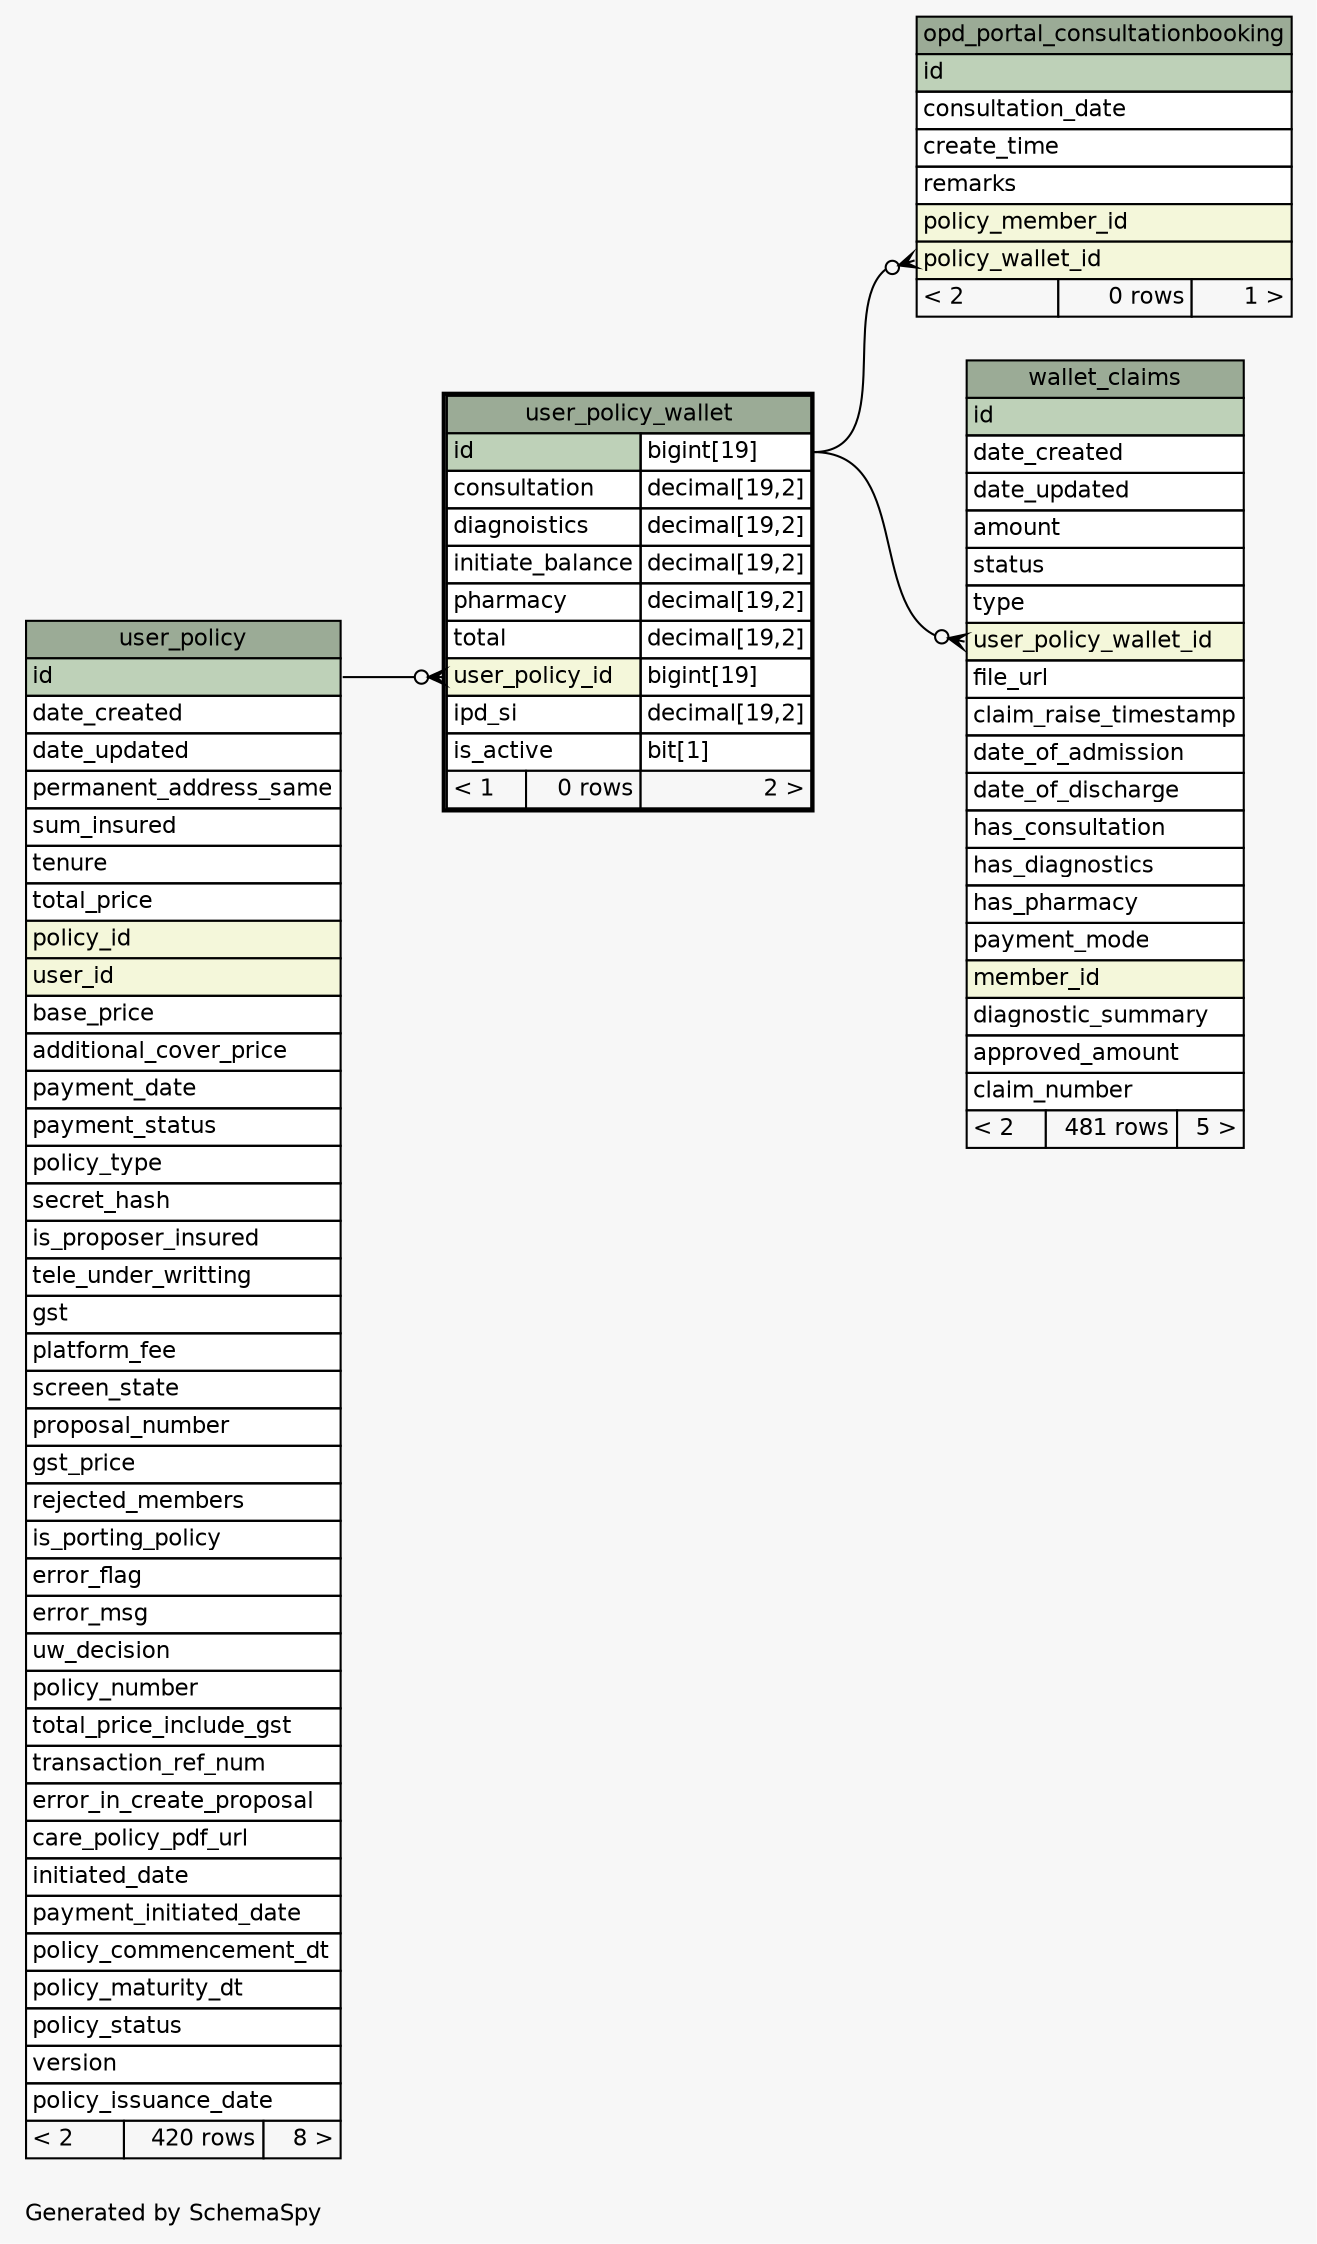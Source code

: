 // dot 6.0.1 on Linux 5.19.13-zen1-1-zen
// SchemaSpy rev 590
digraph "oneDegreeRelationshipsDiagram" {
  graph [
    rankdir="RL"
    bgcolor="#f7f7f7"
    label="\nGenerated by SchemaSpy"
    labeljust="l"
    nodesep="0.18"
    ranksep="0.46"
    fontname="Helvetica"
    fontsize="11"
  ];
  node [
    fontname="Helvetica"
    fontsize="11"
    shape="plaintext"
  ];
  edge [
    arrowsize="0.8"
  ];
  "opd_portal_consultationbooking":"policy_wallet_id":w -> "user_policy_wallet":"id.type":e [arrowhead=none dir=back arrowtail=crowodot];
  "user_policy_wallet":"user_policy_id":w -> "user_policy":"id":e [arrowhead=none dir=back arrowtail=crowodot];
  "wallet_claims":"user_policy_wallet_id":w -> "user_policy_wallet":"id.type":e [arrowhead=none dir=back arrowtail=crowodot];
  "opd_portal_consultationbooking" [
    label=<
    <TABLE BORDER="0" CELLBORDER="1" CELLSPACING="0" BGCOLOR="#ffffff">
      <TR><TD COLSPAN="3" BGCOLOR="#9bab96" ALIGN="CENTER">opd_portal_consultationbooking</TD></TR>
      <TR><TD PORT="id" COLSPAN="3" BGCOLOR="#bed1b8" ALIGN="LEFT">id</TD></TR>
      <TR><TD PORT="consultation_date" COLSPAN="3" ALIGN="LEFT">consultation_date</TD></TR>
      <TR><TD PORT="create_time" COLSPAN="3" ALIGN="LEFT">create_time</TD></TR>
      <TR><TD PORT="remarks" COLSPAN="3" ALIGN="LEFT">remarks</TD></TR>
      <TR><TD PORT="policy_member_id" COLSPAN="3" BGCOLOR="#f4f7da" ALIGN="LEFT">policy_member_id</TD></TR>
      <TR><TD PORT="policy_wallet_id" COLSPAN="3" BGCOLOR="#f4f7da" ALIGN="LEFT">policy_wallet_id</TD></TR>
      <TR><TD ALIGN="LEFT" BGCOLOR="#f7f7f7">&lt; 2</TD><TD ALIGN="RIGHT" BGCOLOR="#f7f7f7">0 rows</TD><TD ALIGN="RIGHT" BGCOLOR="#f7f7f7">1 &gt;</TD></TR>
    </TABLE>>
    URL="opd_portal_consultationbooking.html"
    tooltip="opd_portal_consultationbooking"
  ];
  "user_policy" [
    label=<
    <TABLE BORDER="0" CELLBORDER="1" CELLSPACING="0" BGCOLOR="#ffffff">
      <TR><TD COLSPAN="3" BGCOLOR="#9bab96" ALIGN="CENTER">user_policy</TD></TR>
      <TR><TD PORT="id" COLSPAN="3" BGCOLOR="#bed1b8" ALIGN="LEFT">id</TD></TR>
      <TR><TD PORT="date_created" COLSPAN="3" ALIGN="LEFT">date_created</TD></TR>
      <TR><TD PORT="date_updated" COLSPAN="3" ALIGN="LEFT">date_updated</TD></TR>
      <TR><TD PORT="permanent_address_same" COLSPAN="3" ALIGN="LEFT">permanent_address_same</TD></TR>
      <TR><TD PORT="sum_insured" COLSPAN="3" ALIGN="LEFT">sum_insured</TD></TR>
      <TR><TD PORT="tenure" COLSPAN="3" ALIGN="LEFT">tenure</TD></TR>
      <TR><TD PORT="total_price" COLSPAN="3" ALIGN="LEFT">total_price</TD></TR>
      <TR><TD PORT="policy_id" COLSPAN="3" BGCOLOR="#f4f7da" ALIGN="LEFT">policy_id</TD></TR>
      <TR><TD PORT="user_id" COLSPAN="3" BGCOLOR="#f4f7da" ALIGN="LEFT">user_id</TD></TR>
      <TR><TD PORT="base_price" COLSPAN="3" ALIGN="LEFT">base_price</TD></TR>
      <TR><TD PORT="additional_cover_price" COLSPAN="3" ALIGN="LEFT">additional_cover_price</TD></TR>
      <TR><TD PORT="payment_date" COLSPAN="3" ALIGN="LEFT">payment_date</TD></TR>
      <TR><TD PORT="payment_status" COLSPAN="3" ALIGN="LEFT">payment_status</TD></TR>
      <TR><TD PORT="policy_type" COLSPAN="3" ALIGN="LEFT">policy_type</TD></TR>
      <TR><TD PORT="secret_hash" COLSPAN="3" ALIGN="LEFT">secret_hash</TD></TR>
      <TR><TD PORT="is_proposer_insured" COLSPAN="3" ALIGN="LEFT">is_proposer_insured</TD></TR>
      <TR><TD PORT="tele_under_writting" COLSPAN="3" ALIGN="LEFT">tele_under_writting</TD></TR>
      <TR><TD PORT="gst" COLSPAN="3" ALIGN="LEFT">gst</TD></TR>
      <TR><TD PORT="platform_fee" COLSPAN="3" ALIGN="LEFT">platform_fee</TD></TR>
      <TR><TD PORT="screen_state" COLSPAN="3" ALIGN="LEFT">screen_state</TD></TR>
      <TR><TD PORT="proposal_number" COLSPAN="3" ALIGN="LEFT">proposal_number</TD></TR>
      <TR><TD PORT="gst_price" COLSPAN="3" ALIGN="LEFT">gst_price</TD></TR>
      <TR><TD PORT="rejected_members" COLSPAN="3" ALIGN="LEFT">rejected_members</TD></TR>
      <TR><TD PORT="is_porting_policy" COLSPAN="3" ALIGN="LEFT">is_porting_policy</TD></TR>
      <TR><TD PORT="error_flag" COLSPAN="3" ALIGN="LEFT">error_flag</TD></TR>
      <TR><TD PORT="error_msg" COLSPAN="3" ALIGN="LEFT">error_msg</TD></TR>
      <TR><TD PORT="uw_decision" COLSPAN="3" ALIGN="LEFT">uw_decision</TD></TR>
      <TR><TD PORT="policy_number" COLSPAN="3" ALIGN="LEFT">policy_number</TD></TR>
      <TR><TD PORT="total_price_include_gst" COLSPAN="3" ALIGN="LEFT">total_price_include_gst</TD></TR>
      <TR><TD PORT="transaction_ref_num" COLSPAN="3" ALIGN="LEFT">transaction_ref_num</TD></TR>
      <TR><TD PORT="error_in_create_proposal" COLSPAN="3" ALIGN="LEFT">error_in_create_proposal</TD></TR>
      <TR><TD PORT="care_policy_pdf_url" COLSPAN="3" ALIGN="LEFT">care_policy_pdf_url</TD></TR>
      <TR><TD PORT="initiated_date" COLSPAN="3" ALIGN="LEFT">initiated_date</TD></TR>
      <TR><TD PORT="payment_initiated_date" COLSPAN="3" ALIGN="LEFT">payment_initiated_date</TD></TR>
      <TR><TD PORT="policy_commencement_dt" COLSPAN="3" ALIGN="LEFT">policy_commencement_dt</TD></TR>
      <TR><TD PORT="policy_maturity_dt" COLSPAN="3" ALIGN="LEFT">policy_maturity_dt</TD></TR>
      <TR><TD PORT="policy_status" COLSPAN="3" ALIGN="LEFT">policy_status</TD></TR>
      <TR><TD PORT="version" COLSPAN="3" ALIGN="LEFT">version</TD></TR>
      <TR><TD PORT="policy_issuance_date" COLSPAN="3" ALIGN="LEFT">policy_issuance_date</TD></TR>
      <TR><TD ALIGN="LEFT" BGCOLOR="#f7f7f7">&lt; 2</TD><TD ALIGN="RIGHT" BGCOLOR="#f7f7f7">420 rows</TD><TD ALIGN="RIGHT" BGCOLOR="#f7f7f7">8 &gt;</TD></TR>
    </TABLE>>
    URL="user_policy.html"
    tooltip="user_policy"
  ];
  "user_policy_wallet" [
    label=<
    <TABLE BORDER="2" CELLBORDER="1" CELLSPACING="0" BGCOLOR="#ffffff">
      <TR><TD COLSPAN="3" BGCOLOR="#9bab96" ALIGN="CENTER">user_policy_wallet</TD></TR>
      <TR><TD PORT="id" COLSPAN="2" BGCOLOR="#bed1b8" ALIGN="LEFT">id</TD><TD PORT="id.type" ALIGN="LEFT">bigint[19]</TD></TR>
      <TR><TD PORT="consultation" COLSPAN="2" ALIGN="LEFT">consultation</TD><TD PORT="consultation.type" ALIGN="LEFT">decimal[19,2]</TD></TR>
      <TR><TD PORT="diagnoistics" COLSPAN="2" ALIGN="LEFT">diagnoistics</TD><TD PORT="diagnoistics.type" ALIGN="LEFT">decimal[19,2]</TD></TR>
      <TR><TD PORT="initiate_balance" COLSPAN="2" ALIGN="LEFT">initiate_balance</TD><TD PORT="initiate_balance.type" ALIGN="LEFT">decimal[19,2]</TD></TR>
      <TR><TD PORT="pharmacy" COLSPAN="2" ALIGN="LEFT">pharmacy</TD><TD PORT="pharmacy.type" ALIGN="LEFT">decimal[19,2]</TD></TR>
      <TR><TD PORT="total" COLSPAN="2" ALIGN="LEFT">total</TD><TD PORT="total.type" ALIGN="LEFT">decimal[19,2]</TD></TR>
      <TR><TD PORT="user_policy_id" COLSPAN="2" BGCOLOR="#f4f7da" ALIGN="LEFT">user_policy_id</TD><TD PORT="user_policy_id.type" ALIGN="LEFT">bigint[19]</TD></TR>
      <TR><TD PORT="ipd_si" COLSPAN="2" ALIGN="LEFT">ipd_si</TD><TD PORT="ipd_si.type" ALIGN="LEFT">decimal[19,2]</TD></TR>
      <TR><TD PORT="is_active" COLSPAN="2" ALIGN="LEFT">is_active</TD><TD PORT="is_active.type" ALIGN="LEFT">bit[1]</TD></TR>
      <TR><TD ALIGN="LEFT" BGCOLOR="#f7f7f7">&lt; 1</TD><TD ALIGN="RIGHT" BGCOLOR="#f7f7f7">0 rows</TD><TD ALIGN="RIGHT" BGCOLOR="#f7f7f7">2 &gt;</TD></TR>
    </TABLE>>
    URL="user_policy_wallet.html"
    tooltip="user_policy_wallet"
  ];
  "wallet_claims" [
    label=<
    <TABLE BORDER="0" CELLBORDER="1" CELLSPACING="0" BGCOLOR="#ffffff">
      <TR><TD COLSPAN="3" BGCOLOR="#9bab96" ALIGN="CENTER">wallet_claims</TD></TR>
      <TR><TD PORT="id" COLSPAN="3" BGCOLOR="#bed1b8" ALIGN="LEFT">id</TD></TR>
      <TR><TD PORT="date_created" COLSPAN="3" ALIGN="LEFT">date_created</TD></TR>
      <TR><TD PORT="date_updated" COLSPAN="3" ALIGN="LEFT">date_updated</TD></TR>
      <TR><TD PORT="amount" COLSPAN="3" ALIGN="LEFT">amount</TD></TR>
      <TR><TD PORT="status" COLSPAN="3" ALIGN="LEFT">status</TD></TR>
      <TR><TD PORT="type" COLSPAN="3" ALIGN="LEFT">type</TD></TR>
      <TR><TD PORT="user_policy_wallet_id" COLSPAN="3" BGCOLOR="#f4f7da" ALIGN="LEFT">user_policy_wallet_id</TD></TR>
      <TR><TD PORT="file_url" COLSPAN="3" ALIGN="LEFT">file_url</TD></TR>
      <TR><TD PORT="claim_raise_timestamp" COLSPAN="3" ALIGN="LEFT">claim_raise_timestamp</TD></TR>
      <TR><TD PORT="date_of_admission" COLSPAN="3" ALIGN="LEFT">date_of_admission</TD></TR>
      <TR><TD PORT="date_of_discharge" COLSPAN="3" ALIGN="LEFT">date_of_discharge</TD></TR>
      <TR><TD PORT="has_consultation" COLSPAN="3" ALIGN="LEFT">has_consultation</TD></TR>
      <TR><TD PORT="has_diagnostics" COLSPAN="3" ALIGN="LEFT">has_diagnostics</TD></TR>
      <TR><TD PORT="has_pharmacy" COLSPAN="3" ALIGN="LEFT">has_pharmacy</TD></TR>
      <TR><TD PORT="payment_mode" COLSPAN="3" ALIGN="LEFT">payment_mode</TD></TR>
      <TR><TD PORT="member_id" COLSPAN="3" BGCOLOR="#f4f7da" ALIGN="LEFT">member_id</TD></TR>
      <TR><TD PORT="diagnostic_summary" COLSPAN="3" ALIGN="LEFT">diagnostic_summary</TD></TR>
      <TR><TD PORT="approved_amount" COLSPAN="3" ALIGN="LEFT">approved_amount</TD></TR>
      <TR><TD PORT="claim_number" COLSPAN="3" ALIGN="LEFT">claim_number</TD></TR>
      <TR><TD ALIGN="LEFT" BGCOLOR="#f7f7f7">&lt; 2</TD><TD ALIGN="RIGHT" BGCOLOR="#f7f7f7">481 rows</TD><TD ALIGN="RIGHT" BGCOLOR="#f7f7f7">5 &gt;</TD></TR>
    </TABLE>>
    URL="wallet_claims.html"
    tooltip="wallet_claims"
  ];
}
